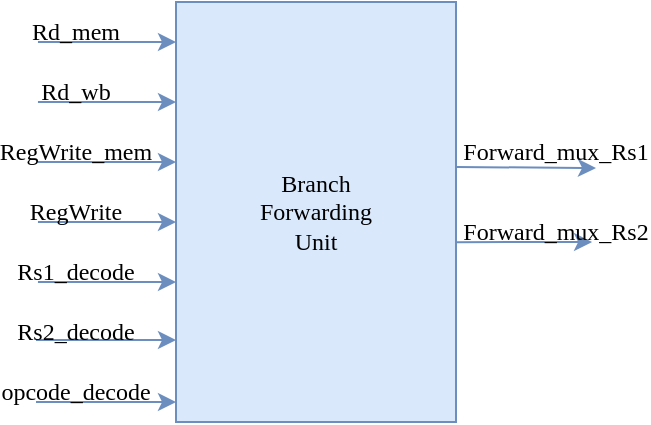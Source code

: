 <mxfile version="16.5.2" type="device"><diagram id="ofLGk1hLmu1CVZZwsLYR" name="Page-1"><mxGraphModel dx="796" dy="400" grid="1" gridSize="10" guides="1" tooltips="1" connect="1" arrows="1" fold="1" page="1" pageScale="1" pageWidth="827" pageHeight="1169" math="0" shadow="0"><root><mxCell id="0"/><mxCell id="1" parent="0"/><mxCell id="UAiC4te3EYFAz3Iq8MZd-1" value="&lt;font face=&quot;modern computer&quot;&gt;Branch&lt;br&gt;Forwarding&lt;br&gt;Unit&lt;br&gt;&lt;/font&gt;" style="rounded=0;whiteSpace=wrap;html=1;direction=south;fillColor=#dae8fc;strokeColor=#6c8ebf;" vertex="1" parent="1"><mxGeometry x="380" y="220" width="140" height="210" as="geometry"/></mxCell><mxCell id="UAiC4te3EYFAz3Iq8MZd-2" value="" style="endArrow=classic;html=1;rounded=0;strokeColor=#6C8EBF;" edge="1" parent="1"><mxGeometry width="50" height="50" relative="1" as="geometry"><mxPoint x="310" y="389" as="sourcePoint"/><mxPoint x="380" y="389" as="targetPoint"/></mxGeometry></mxCell><mxCell id="UAiC4te3EYFAz3Iq8MZd-3" value="" style="endArrow=classic;html=1;rounded=0;entryX=0.919;entryY=1.007;entryDx=0;entryDy=0;entryPerimeter=0;strokeColor=#6C8EBF;" edge="1" parent="1"><mxGeometry width="50" height="50" relative="1" as="geometry"><mxPoint x="310.98" y="360.06" as="sourcePoint"/><mxPoint x="380" y="360.0" as="targetPoint"/></mxGeometry></mxCell><mxCell id="UAiC4te3EYFAz3Iq8MZd-4" value="" style="endArrow=classic;html=1;rounded=0;entryX=0.919;entryY=1.007;entryDx=0;entryDy=0;entryPerimeter=0;strokeColor=#6C8EBF;" edge="1" parent="1"><mxGeometry width="50" height="50" relative="1" as="geometry"><mxPoint x="310.98" y="330.06" as="sourcePoint"/><mxPoint x="380" y="330" as="targetPoint"/></mxGeometry></mxCell><mxCell id="UAiC4te3EYFAz3Iq8MZd-5" value="" style="endArrow=classic;html=1;rounded=0;entryX=0.919;entryY=1.007;entryDx=0;entryDy=0;entryPerimeter=0;strokeColor=#6C8EBF;" edge="1" parent="1"><mxGeometry width="50" height="50" relative="1" as="geometry"><mxPoint x="310.98" y="300.06" as="sourcePoint"/><mxPoint x="380" y="300" as="targetPoint"/></mxGeometry></mxCell><mxCell id="UAiC4te3EYFAz3Iq8MZd-6" value="" style="endArrow=classic;html=1;rounded=0;entryX=0.919;entryY=1.007;entryDx=0;entryDy=0;entryPerimeter=0;strokeColor=#6C8EBF;" edge="1" parent="1"><mxGeometry width="50" height="50" relative="1" as="geometry"><mxPoint x="310.98" y="270.06" as="sourcePoint"/><mxPoint x="380" y="270" as="targetPoint"/></mxGeometry></mxCell><mxCell id="UAiC4te3EYFAz3Iq8MZd-7" value="" style="endArrow=classic;html=1;rounded=0;entryX=0.919;entryY=1.007;entryDx=0;entryDy=0;entryPerimeter=0;strokeColor=#6C8EBF;" edge="1" parent="1"><mxGeometry width="50" height="50" relative="1" as="geometry"><mxPoint x="310.98" y="240.06" as="sourcePoint"/><mxPoint x="380" y="240" as="targetPoint"/></mxGeometry></mxCell><mxCell id="UAiC4te3EYFAz3Iq8MZd-8" value="" style="endArrow=classic;html=1;rounded=0;strokeColor=#6C8EBF;exitX=0;exitY=0.75;exitDx=0;exitDy=0;" edge="1" parent="1"><mxGeometry width="50" height="50" relative="1" as="geometry"><mxPoint x="520" y="302.5" as="sourcePoint"/><mxPoint x="590" y="303" as="targetPoint"/></mxGeometry></mxCell><mxCell id="UAiC4te3EYFAz3Iq8MZd-9" value="" style="endArrow=classic;html=1;rounded=0;strokeColor=#6C8EBF;exitX=0.411;exitY=-0.014;exitDx=0;exitDy=0;exitPerimeter=0;" edge="1" parent="1"><mxGeometry width="50" height="50" relative="1" as="geometry"><mxPoint x="520" y="340.09" as="sourcePoint"/><mxPoint x="588.04" y="340" as="targetPoint"/></mxGeometry></mxCell><mxCell id="UAiC4te3EYFAz3Iq8MZd-10" value="&lt;font face=&quot;modern computer&quot;&gt;Rd_mem&lt;/font&gt;" style="text;html=1;strokeColor=none;fillColor=none;align=center;verticalAlign=middle;whiteSpace=wrap;rounded=0;" vertex="1" parent="1"><mxGeometry x="300" y="220" width="60" height="30" as="geometry"/></mxCell><mxCell id="UAiC4te3EYFAz3Iq8MZd-11" value="&lt;font face=&quot;modern computer&quot;&gt;Rd_wb&lt;/font&gt;" style="text;html=1;strokeColor=none;fillColor=none;align=center;verticalAlign=middle;whiteSpace=wrap;rounded=0;" vertex="1" parent="1"><mxGeometry x="300" y="250" width="60" height="30" as="geometry"/></mxCell><mxCell id="UAiC4te3EYFAz3Iq8MZd-12" value="&lt;font face=&quot;modern computer&quot;&gt;RegWrite_mem&lt;/font&gt;" style="text;html=1;strokeColor=none;fillColor=none;align=center;verticalAlign=middle;whiteSpace=wrap;rounded=0;" vertex="1" parent="1"><mxGeometry x="300" y="280" width="60" height="30" as="geometry"/></mxCell><mxCell id="UAiC4te3EYFAz3Iq8MZd-13" value="&lt;font face=&quot;modern computer&quot;&gt;RegWrite&lt;/font&gt;" style="text;html=1;strokeColor=none;fillColor=none;align=center;verticalAlign=middle;whiteSpace=wrap;rounded=0;" vertex="1" parent="1"><mxGeometry x="300" y="310" width="60" height="30" as="geometry"/></mxCell><mxCell id="UAiC4te3EYFAz3Iq8MZd-14" value="&lt;font face=&quot;modern computer&quot;&gt;Rs1_decode&lt;/font&gt;" style="text;html=1;strokeColor=none;fillColor=none;align=center;verticalAlign=middle;whiteSpace=wrap;rounded=0;" vertex="1" parent="1"><mxGeometry x="300" y="340" width="60" height="30" as="geometry"/></mxCell><mxCell id="UAiC4te3EYFAz3Iq8MZd-15" value="&lt;font face=&quot;modern computer&quot;&gt;Rs2_decode&lt;/font&gt;" style="text;html=1;strokeColor=none;fillColor=none;align=center;verticalAlign=middle;whiteSpace=wrap;rounded=0;" vertex="1" parent="1"><mxGeometry x="300" y="370" width="60" height="30" as="geometry"/></mxCell><mxCell id="UAiC4te3EYFAz3Iq8MZd-17" value="&lt;font face=&quot;modern computer&quot;&gt;Forward_mux_Rs2&lt;/font&gt;" style="text;html=1;strokeColor=none;fillColor=none;align=center;verticalAlign=middle;whiteSpace=wrap;rounded=0;" vertex="1" parent="1"><mxGeometry x="540" y="320" width="60" height="30" as="geometry"/></mxCell><mxCell id="UAiC4te3EYFAz3Iq8MZd-19" value="" style="endArrow=classic;html=1;rounded=0;strokeColor=#6C8EBF;" edge="1" parent="1"><mxGeometry width="50" height="50" relative="1" as="geometry"><mxPoint x="310" y="420" as="sourcePoint"/><mxPoint x="380" y="420" as="targetPoint"/></mxGeometry></mxCell><mxCell id="UAiC4te3EYFAz3Iq8MZd-20" value="&lt;font face=&quot;modern computer&quot;&gt;opcode_decode&lt;/font&gt;" style="text;html=1;strokeColor=none;fillColor=none;align=center;verticalAlign=middle;whiteSpace=wrap;rounded=0;" vertex="1" parent="1"><mxGeometry x="300" y="400" width="60" height="30" as="geometry"/></mxCell><mxCell id="UAiC4te3EYFAz3Iq8MZd-21" value="&lt;font face=&quot;modern computer&quot;&gt;Forward_mux_Rs1&lt;/font&gt;" style="text;html=1;strokeColor=none;fillColor=none;align=center;verticalAlign=middle;whiteSpace=wrap;rounded=0;" vertex="1" parent="1"><mxGeometry x="540" y="280" width="60" height="30" as="geometry"/></mxCell></root></mxGraphModel></diagram></mxfile>